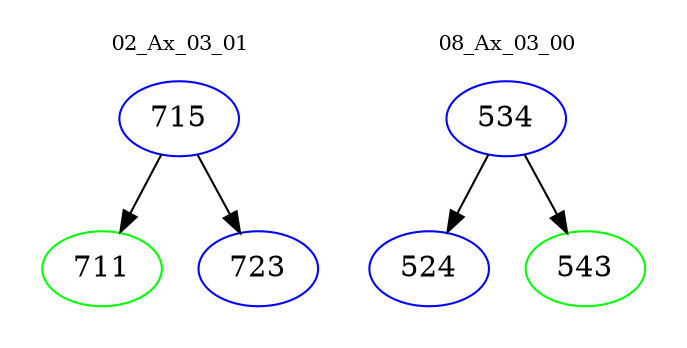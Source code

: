 digraph{
subgraph cluster_0 {
color = white
label = "02_Ax_03_01";
fontsize=10;
T0_715 [label="715", color="blue"]
T0_715 -> T0_711 [color="black"]
T0_711 [label="711", color="green"]
T0_715 -> T0_723 [color="black"]
T0_723 [label="723", color="blue"]
}
subgraph cluster_1 {
color = white
label = "08_Ax_03_00";
fontsize=10;
T1_534 [label="534", color="blue"]
T1_534 -> T1_524 [color="black"]
T1_524 [label="524", color="blue"]
T1_534 -> T1_543 [color="black"]
T1_543 [label="543", color="green"]
}
}
